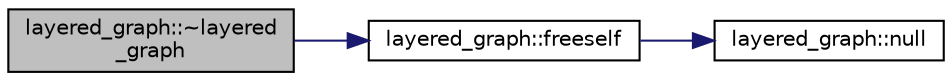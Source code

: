 digraph "layered_graph::~layered_graph"
{
  edge [fontname="Helvetica",fontsize="10",labelfontname="Helvetica",labelfontsize="10"];
  node [fontname="Helvetica",fontsize="10",shape=record];
  rankdir="LR";
  Node3 [label="layered_graph::~layered\l_graph",height=0.2,width=0.4,color="black", fillcolor="grey75", style="filled", fontcolor="black"];
  Node3 -> Node4 [color="midnightblue",fontsize="10",style="solid",fontname="Helvetica"];
  Node4 [label="layered_graph::freeself",height=0.2,width=0.4,color="black", fillcolor="white", style="filled",URL="$da/db1/classlayered__graph.html#a125d492d12cce07cfad75e6cc9e1e2b0"];
  Node4 -> Node5 [color="midnightblue",fontsize="10",style="solid",fontname="Helvetica"];
  Node5 [label="layered_graph::null",height=0.2,width=0.4,color="black", fillcolor="white", style="filled",URL="$da/db1/classlayered__graph.html#a264acfdb2bbde82d82fc18f33adc9f35"];
}
